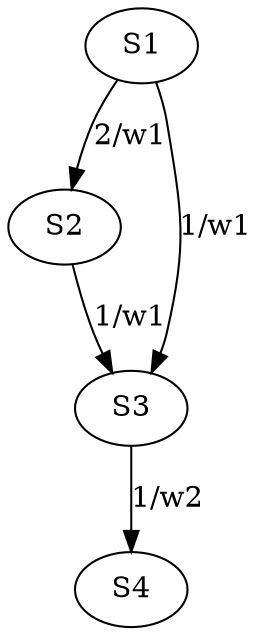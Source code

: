 digraph MealyMachine {
  S1 [label="S1"];
  S2 [label="S2"];
  S3 [label="S3"];
  S4 [label="S4"];

  S1 -> S3 [label="1/w1"];
  S1 -> S2 [label="2/w1"];
  S2 -> S3 [label="1/w1"];
  S3 -> S4 [label="1/w2"];
}

